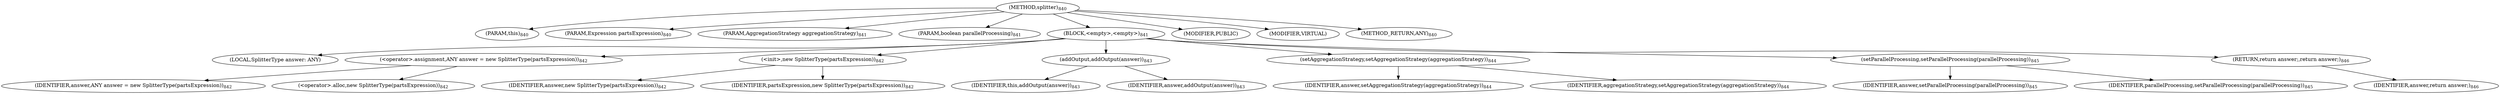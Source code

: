 digraph "splitter" {  
"1739" [label = <(METHOD,splitter)<SUB>840</SUB>> ]
"195" [label = <(PARAM,this)<SUB>840</SUB>> ]
"1740" [label = <(PARAM,Expression partsExpression)<SUB>840</SUB>> ]
"1741" [label = <(PARAM,AggregationStrategy aggregationStrategy)<SUB>841</SUB>> ]
"1742" [label = <(PARAM,boolean parallelProcessing)<SUB>841</SUB>> ]
"1743" [label = <(BLOCK,&lt;empty&gt;,&lt;empty&gt;)<SUB>841</SUB>> ]
"193" [label = <(LOCAL,SplitterType answer: ANY)> ]
"1744" [label = <(&lt;operator&gt;.assignment,ANY answer = new SplitterType(partsExpression))<SUB>842</SUB>> ]
"1745" [label = <(IDENTIFIER,answer,ANY answer = new SplitterType(partsExpression))<SUB>842</SUB>> ]
"1746" [label = <(&lt;operator&gt;.alloc,new SplitterType(partsExpression))<SUB>842</SUB>> ]
"1747" [label = <(&lt;init&gt;,new SplitterType(partsExpression))<SUB>842</SUB>> ]
"192" [label = <(IDENTIFIER,answer,new SplitterType(partsExpression))<SUB>842</SUB>> ]
"1748" [label = <(IDENTIFIER,partsExpression,new SplitterType(partsExpression))<SUB>842</SUB>> ]
"1749" [label = <(addOutput,addOutput(answer))<SUB>843</SUB>> ]
"194" [label = <(IDENTIFIER,this,addOutput(answer))<SUB>843</SUB>> ]
"1750" [label = <(IDENTIFIER,answer,addOutput(answer))<SUB>843</SUB>> ]
"1751" [label = <(setAggregationStrategy,setAggregationStrategy(aggregationStrategy))<SUB>844</SUB>> ]
"1752" [label = <(IDENTIFIER,answer,setAggregationStrategy(aggregationStrategy))<SUB>844</SUB>> ]
"1753" [label = <(IDENTIFIER,aggregationStrategy,setAggregationStrategy(aggregationStrategy))<SUB>844</SUB>> ]
"1754" [label = <(setParallelProcessing,setParallelProcessing(parallelProcessing))<SUB>845</SUB>> ]
"1755" [label = <(IDENTIFIER,answer,setParallelProcessing(parallelProcessing))<SUB>845</SUB>> ]
"1756" [label = <(IDENTIFIER,parallelProcessing,setParallelProcessing(parallelProcessing))<SUB>845</SUB>> ]
"1757" [label = <(RETURN,return answer;,return answer;)<SUB>846</SUB>> ]
"1758" [label = <(IDENTIFIER,answer,return answer;)<SUB>846</SUB>> ]
"1759" [label = <(MODIFIER,PUBLIC)> ]
"1760" [label = <(MODIFIER,VIRTUAL)> ]
"1761" [label = <(METHOD_RETURN,ANY)<SUB>840</SUB>> ]
  "1739" -> "195" 
  "1739" -> "1740" 
  "1739" -> "1741" 
  "1739" -> "1742" 
  "1739" -> "1743" 
  "1739" -> "1759" 
  "1739" -> "1760" 
  "1739" -> "1761" 
  "1743" -> "193" 
  "1743" -> "1744" 
  "1743" -> "1747" 
  "1743" -> "1749" 
  "1743" -> "1751" 
  "1743" -> "1754" 
  "1743" -> "1757" 
  "1744" -> "1745" 
  "1744" -> "1746" 
  "1747" -> "192" 
  "1747" -> "1748" 
  "1749" -> "194" 
  "1749" -> "1750" 
  "1751" -> "1752" 
  "1751" -> "1753" 
  "1754" -> "1755" 
  "1754" -> "1756" 
  "1757" -> "1758" 
}
